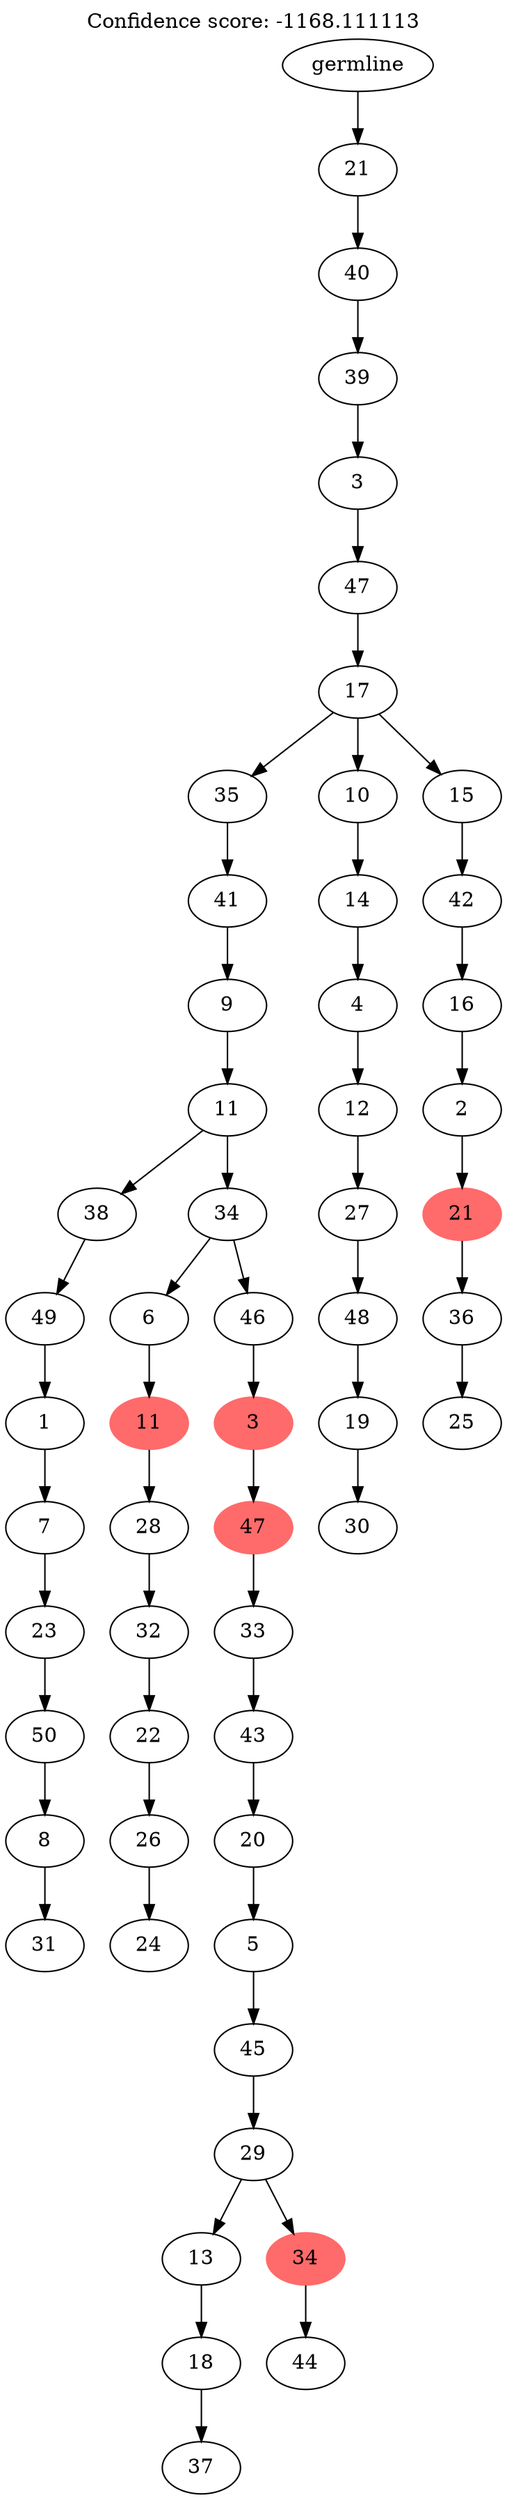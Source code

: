 digraph g {
	"54" -> "55";
	"55" [label="31"];
	"53" -> "54";
	"54" [label="8"];
	"52" -> "53";
	"53" [label="50"];
	"51" -> "52";
	"52" [label="23"];
	"50" -> "51";
	"51" [label="7"];
	"49" -> "50";
	"50" [label="1"];
	"48" -> "49";
	"49" [label="49"];
	"46" -> "47";
	"47" [label="24"];
	"45" -> "46";
	"46" [label="26"];
	"44" -> "45";
	"45" [label="22"];
	"43" -> "44";
	"44" [label="32"];
	"42" -> "43";
	"43" [label="28"];
	"41" -> "42";
	"42" [color=indianred1, style=filled, label="11"];
	"39" -> "40";
	"40" [label="37"];
	"38" -> "39";
	"39" [label="18"];
	"36" -> "37";
	"37" [label="44"];
	"35" -> "36";
	"36" [color=indianred1, style=filled, label="34"];
	"35" -> "38";
	"38" [label="13"];
	"34" -> "35";
	"35" [label="29"];
	"33" -> "34";
	"34" [label="45"];
	"32" -> "33";
	"33" [label="5"];
	"31" -> "32";
	"32" [label="20"];
	"30" -> "31";
	"31" [label="43"];
	"29" -> "30";
	"30" [label="33"];
	"28" -> "29";
	"29" [color=indianred1, style=filled, label="47"];
	"27" -> "28";
	"28" [color=indianred1, style=filled, label="3"];
	"26" -> "27";
	"27" [label="46"];
	"26" -> "41";
	"41" [label="6"];
	"25" -> "26";
	"26" [label="34"];
	"25" -> "48";
	"48" [label="38"];
	"24" -> "25";
	"25" [label="11"];
	"23" -> "24";
	"24" [label="9"];
	"22" -> "23";
	"23" [label="41"];
	"20" -> "21";
	"21" [label="30"];
	"19" -> "20";
	"20" [label="19"];
	"18" -> "19";
	"19" [label="48"];
	"17" -> "18";
	"18" [label="27"];
	"16" -> "17";
	"17" [label="12"];
	"15" -> "16";
	"16" [label="4"];
	"14" -> "15";
	"15" [label="14"];
	"12" -> "13";
	"13" [label="25"];
	"11" -> "12";
	"12" [label="36"];
	"10" -> "11";
	"11" [color=indianred1, style=filled, label="21"];
	"9" -> "10";
	"10" [label="2"];
	"8" -> "9";
	"9" [label="16"];
	"7" -> "8";
	"8" [label="42"];
	"6" -> "7";
	"7" [label="15"];
	"6" -> "14";
	"14" [label="10"];
	"6" -> "22";
	"22" [label="35"];
	"5" -> "6";
	"6" [label="17"];
	"4" -> "5";
	"5" [label="47"];
	"3" -> "4";
	"4" [label="3"];
	"2" -> "3";
	"3" [label="39"];
	"1" -> "2";
	"2" [label="40"];
	"0" -> "1";
	"1" [label="21"];
	"0" [label="germline"];
	labelloc="t";
	label="Confidence score: -1168.111113";
}
